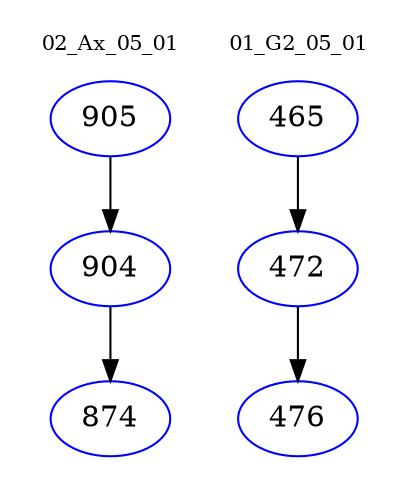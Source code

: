 digraph{
subgraph cluster_0 {
color = white
label = "02_Ax_05_01";
fontsize=10;
T0_905 [label="905", color="blue"]
T0_905 -> T0_904 [color="black"]
T0_904 [label="904", color="blue"]
T0_904 -> T0_874 [color="black"]
T0_874 [label="874", color="blue"]
}
subgraph cluster_1 {
color = white
label = "01_G2_05_01";
fontsize=10;
T1_465 [label="465", color="blue"]
T1_465 -> T1_472 [color="black"]
T1_472 [label="472", color="blue"]
T1_472 -> T1_476 [color="black"]
T1_476 [label="476", color="blue"]
}
}
